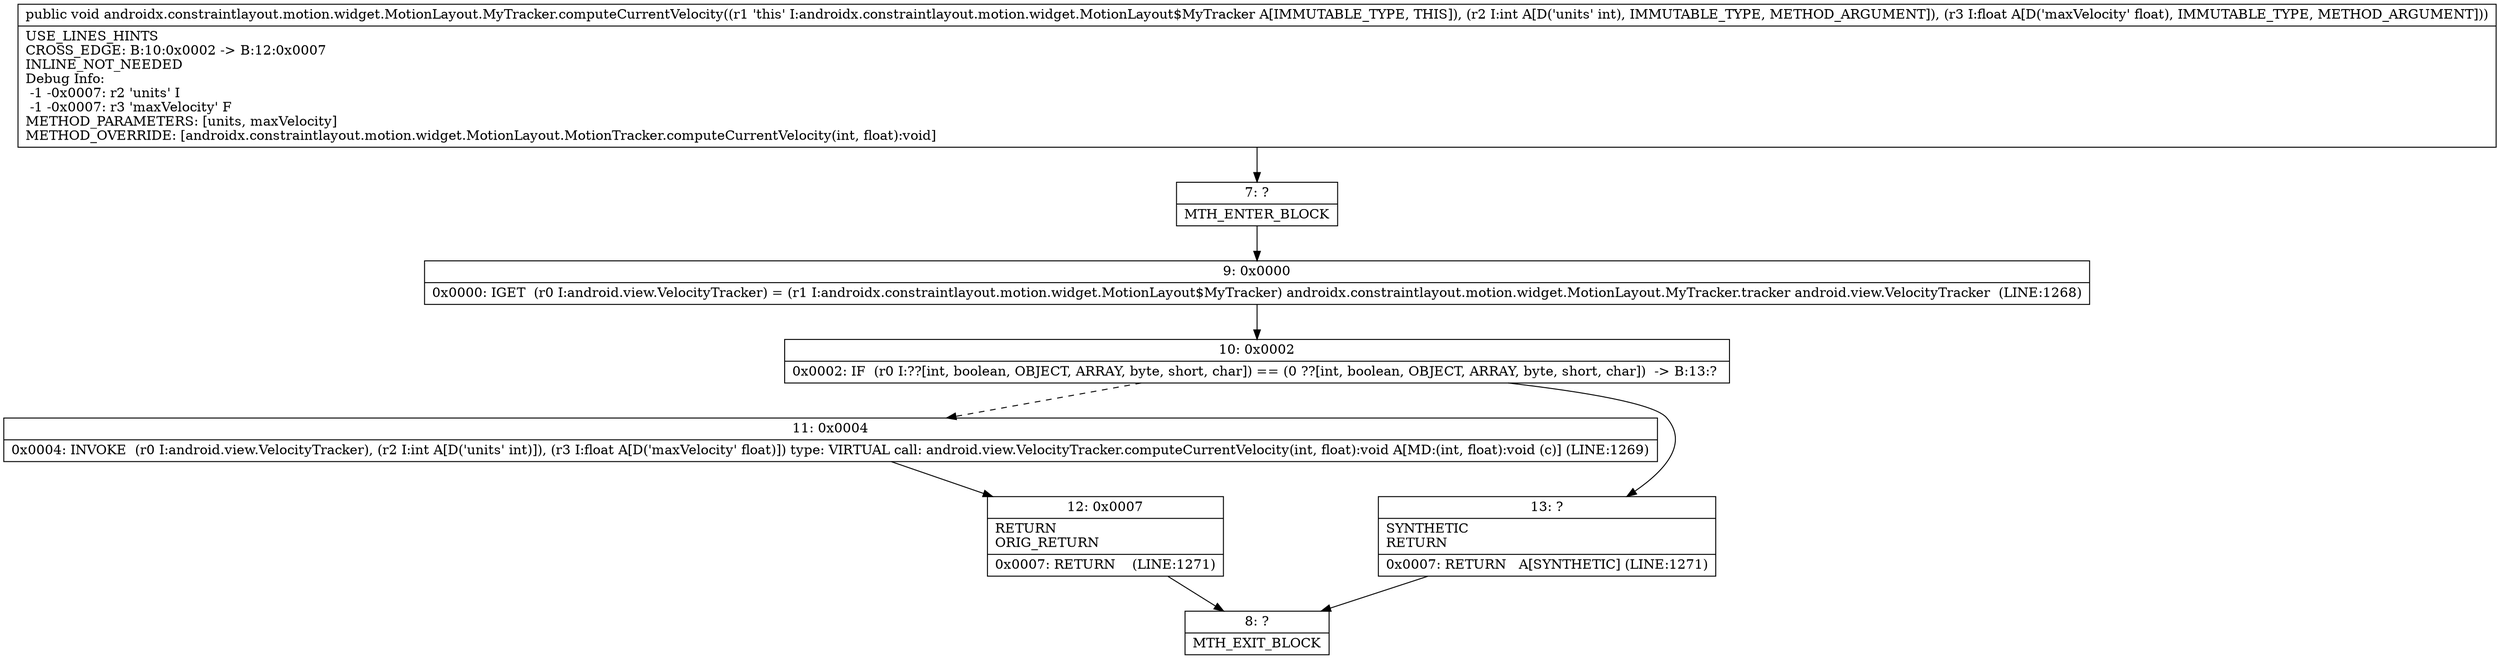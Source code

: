 digraph "CFG forandroidx.constraintlayout.motion.widget.MotionLayout.MyTracker.computeCurrentVelocity(IF)V" {
Node_7 [shape=record,label="{7\:\ ?|MTH_ENTER_BLOCK\l}"];
Node_9 [shape=record,label="{9\:\ 0x0000|0x0000: IGET  (r0 I:android.view.VelocityTracker) = (r1 I:androidx.constraintlayout.motion.widget.MotionLayout$MyTracker) androidx.constraintlayout.motion.widget.MotionLayout.MyTracker.tracker android.view.VelocityTracker  (LINE:1268)\l}"];
Node_10 [shape=record,label="{10\:\ 0x0002|0x0002: IF  (r0 I:??[int, boolean, OBJECT, ARRAY, byte, short, char]) == (0 ??[int, boolean, OBJECT, ARRAY, byte, short, char])  \-\> B:13:? \l}"];
Node_11 [shape=record,label="{11\:\ 0x0004|0x0004: INVOKE  (r0 I:android.view.VelocityTracker), (r2 I:int A[D('units' int)]), (r3 I:float A[D('maxVelocity' float)]) type: VIRTUAL call: android.view.VelocityTracker.computeCurrentVelocity(int, float):void A[MD:(int, float):void (c)] (LINE:1269)\l}"];
Node_12 [shape=record,label="{12\:\ 0x0007|RETURN\lORIG_RETURN\l|0x0007: RETURN    (LINE:1271)\l}"];
Node_8 [shape=record,label="{8\:\ ?|MTH_EXIT_BLOCK\l}"];
Node_13 [shape=record,label="{13\:\ ?|SYNTHETIC\lRETURN\l|0x0007: RETURN   A[SYNTHETIC] (LINE:1271)\l}"];
MethodNode[shape=record,label="{public void androidx.constraintlayout.motion.widget.MotionLayout.MyTracker.computeCurrentVelocity((r1 'this' I:androidx.constraintlayout.motion.widget.MotionLayout$MyTracker A[IMMUTABLE_TYPE, THIS]), (r2 I:int A[D('units' int), IMMUTABLE_TYPE, METHOD_ARGUMENT]), (r3 I:float A[D('maxVelocity' float), IMMUTABLE_TYPE, METHOD_ARGUMENT]))  | USE_LINES_HINTS\lCROSS_EDGE: B:10:0x0002 \-\> B:12:0x0007\lINLINE_NOT_NEEDED\lDebug Info:\l  \-1 \-0x0007: r2 'units' I\l  \-1 \-0x0007: r3 'maxVelocity' F\lMETHOD_PARAMETERS: [units, maxVelocity]\lMETHOD_OVERRIDE: [androidx.constraintlayout.motion.widget.MotionLayout.MotionTracker.computeCurrentVelocity(int, float):void]\l}"];
MethodNode -> Node_7;Node_7 -> Node_9;
Node_9 -> Node_10;
Node_10 -> Node_11[style=dashed];
Node_10 -> Node_13;
Node_11 -> Node_12;
Node_12 -> Node_8;
Node_13 -> Node_8;
}


